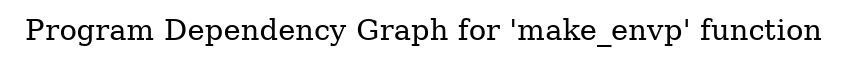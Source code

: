 digraph "Program Dependency Graph for 'make_envp' function" {
	label="Program Dependency Graph for 'make_envp' function";

}
